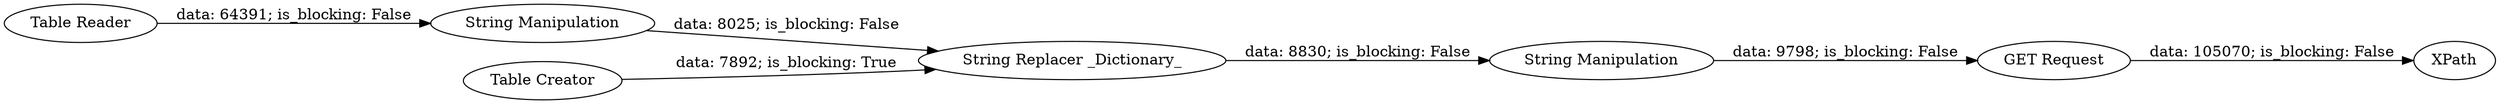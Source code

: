 digraph {
	"5293882018526870568_38" [label="GET Request"]
	"5293882018526870568_45" [label=XPath]
	"5293882018526870568_36" [label="Table Reader"]
	"5293882018526870568_42" [label="String Replacer _Dictionary_"]
	"5293882018526870568_43" [label="String Manipulation"]
	"5293882018526870568_44" [label="String Manipulation"]
	"5293882018526870568_41" [label="Table Creator"]
	"5293882018526870568_42" -> "5293882018526870568_44" [label="data: 8830; is_blocking: False"]
	"5293882018526870568_44" -> "5293882018526870568_38" [label="data: 9798; is_blocking: False"]
	"5293882018526870568_36" -> "5293882018526870568_43" [label="data: 64391; is_blocking: False"]
	"5293882018526870568_41" -> "5293882018526870568_42" [label="data: 7892; is_blocking: True"]
	"5293882018526870568_43" -> "5293882018526870568_42" [label="data: 8025; is_blocking: False"]
	"5293882018526870568_38" -> "5293882018526870568_45" [label="data: 105070; is_blocking: False"]
	rankdir=LR
}
